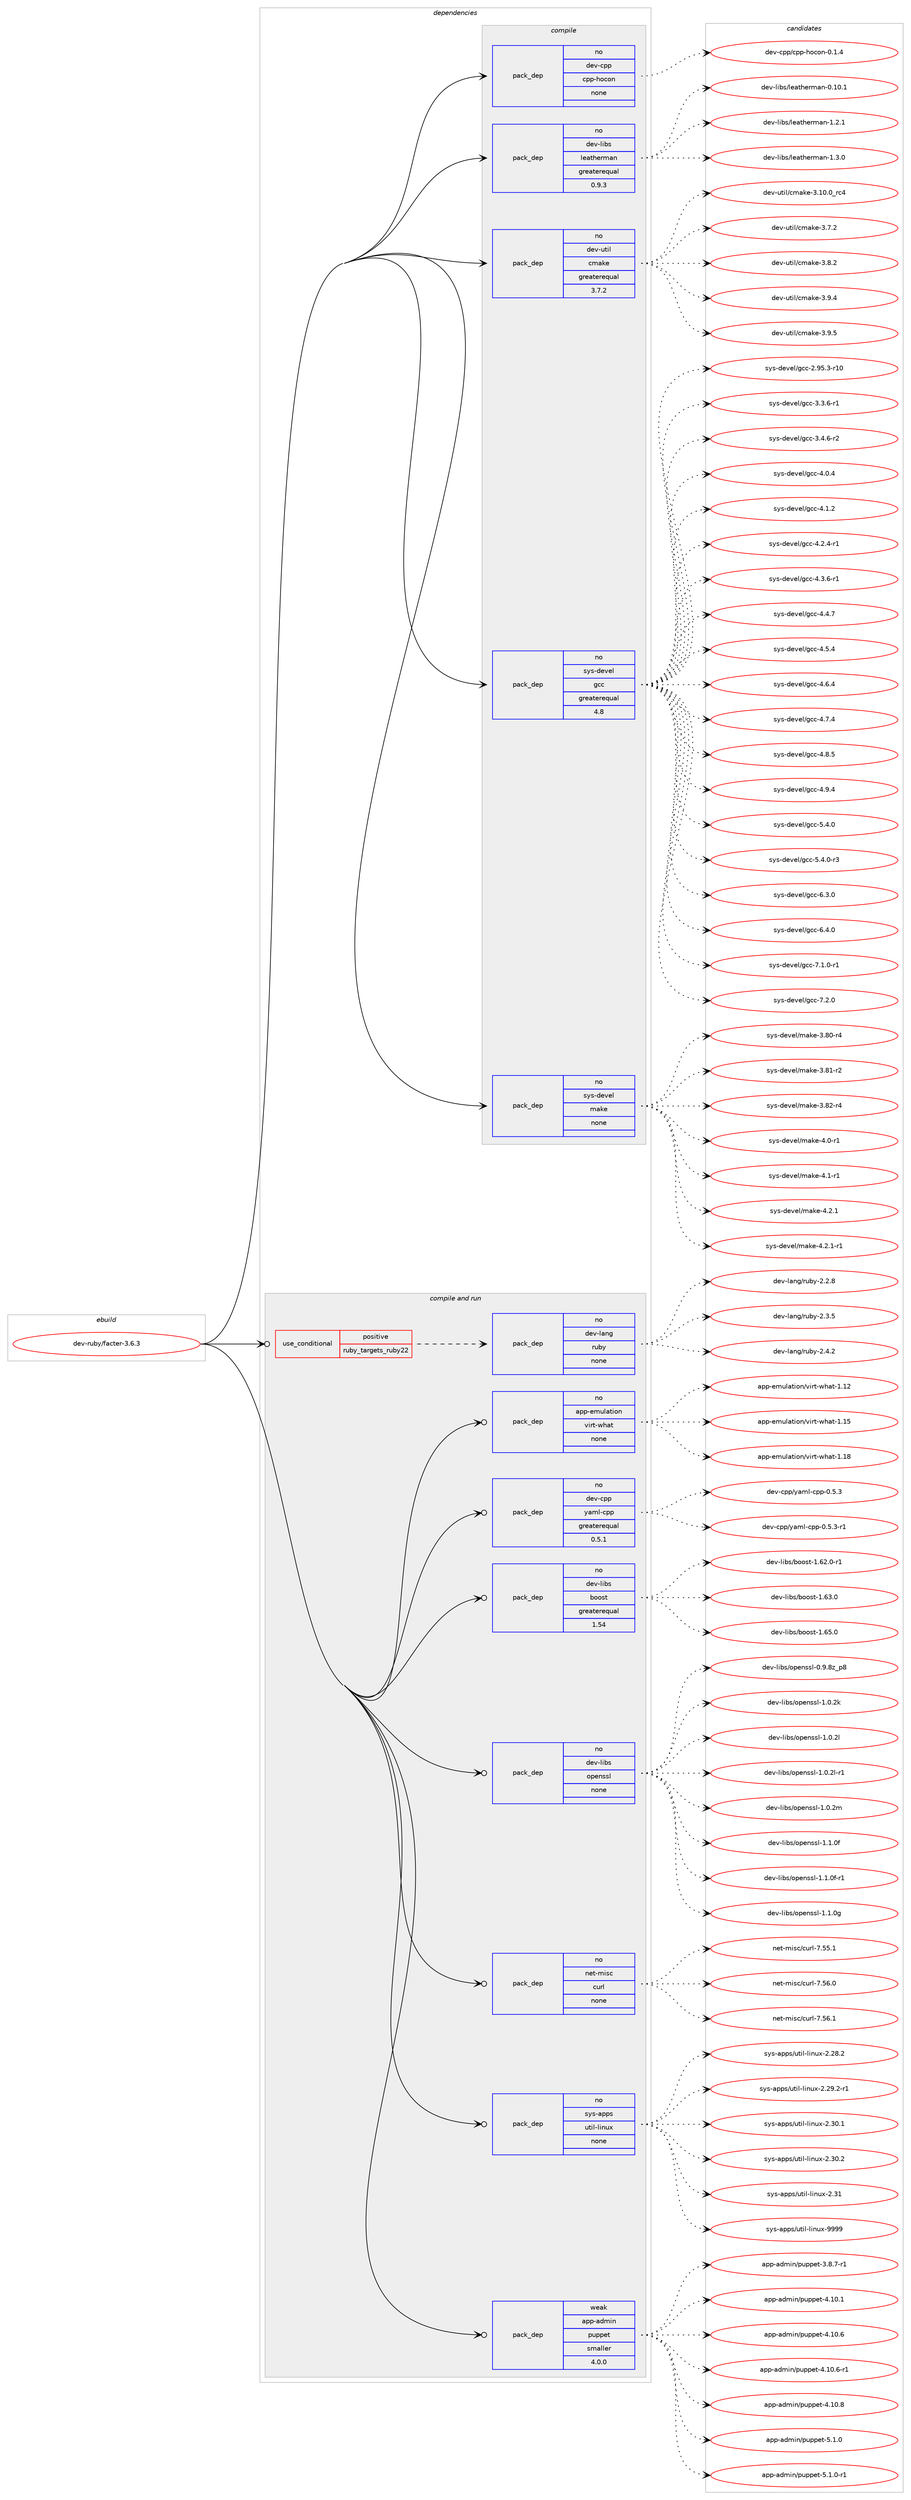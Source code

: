 digraph prolog {

# *************
# Graph options
# *************

newrank=true;
concentrate=true;
compound=true;
graph [rankdir=LR,fontname=Helvetica,fontsize=10,ranksep=1.5];#, ranksep=2.5, nodesep=0.2];
edge  [arrowhead=vee];
node  [fontname=Helvetica,fontsize=10];

# **********
# The ebuild
# **********

subgraph cluster_leftcol {
color=gray;
rank=same;
label=<<i>ebuild</i>>;
id [label="dev-ruby/facter-3.6.3", color=red, width=4, href="../dev-ruby/facter-3.6.3.svg"];
}

# ****************
# The dependencies
# ****************

subgraph cluster_midcol {
color=gray;
label=<<i>dependencies</i>>;
subgraph cluster_compile {
fillcolor="#eeeeee";
style=filled;
label=<<i>compile</i>>;
subgraph pack176892 {
dependency237479 [label=<<TABLE BORDER="0" CELLBORDER="1" CELLSPACING="0" CELLPADDING="4" WIDTH="220"><TR><TD ROWSPAN="6" CELLPADDING="30">pack_dep</TD></TR><TR><TD WIDTH="110">no</TD></TR><TR><TD>dev-cpp</TD></TR><TR><TD>cpp-hocon</TD></TR><TR><TD>none</TD></TR><TR><TD></TD></TR></TABLE>>, shape=none, color=blue];
}
id:e -> dependency237479:w [weight=20,style="solid",arrowhead="vee"];
subgraph pack176893 {
dependency237480 [label=<<TABLE BORDER="0" CELLBORDER="1" CELLSPACING="0" CELLPADDING="4" WIDTH="220"><TR><TD ROWSPAN="6" CELLPADDING="30">pack_dep</TD></TR><TR><TD WIDTH="110">no</TD></TR><TR><TD>dev-libs</TD></TR><TR><TD>leatherman</TD></TR><TR><TD>greaterequal</TD></TR><TR><TD>0.9.3</TD></TR></TABLE>>, shape=none, color=blue];
}
id:e -> dependency237480:w [weight=20,style="solid",arrowhead="vee"];
subgraph pack176894 {
dependency237481 [label=<<TABLE BORDER="0" CELLBORDER="1" CELLSPACING="0" CELLPADDING="4" WIDTH="220"><TR><TD ROWSPAN="6" CELLPADDING="30">pack_dep</TD></TR><TR><TD WIDTH="110">no</TD></TR><TR><TD>dev-util</TD></TR><TR><TD>cmake</TD></TR><TR><TD>greaterequal</TD></TR><TR><TD>3.7.2</TD></TR></TABLE>>, shape=none, color=blue];
}
id:e -> dependency237481:w [weight=20,style="solid",arrowhead="vee"];
subgraph pack176895 {
dependency237482 [label=<<TABLE BORDER="0" CELLBORDER="1" CELLSPACING="0" CELLPADDING="4" WIDTH="220"><TR><TD ROWSPAN="6" CELLPADDING="30">pack_dep</TD></TR><TR><TD WIDTH="110">no</TD></TR><TR><TD>sys-devel</TD></TR><TR><TD>gcc</TD></TR><TR><TD>greaterequal</TD></TR><TR><TD>4.8</TD></TR></TABLE>>, shape=none, color=blue];
}
id:e -> dependency237482:w [weight=20,style="solid",arrowhead="vee"];
subgraph pack176896 {
dependency237483 [label=<<TABLE BORDER="0" CELLBORDER="1" CELLSPACING="0" CELLPADDING="4" WIDTH="220"><TR><TD ROWSPAN="6" CELLPADDING="30">pack_dep</TD></TR><TR><TD WIDTH="110">no</TD></TR><TR><TD>sys-devel</TD></TR><TR><TD>make</TD></TR><TR><TD>none</TD></TR><TR><TD></TD></TR></TABLE>>, shape=none, color=blue];
}
id:e -> dependency237483:w [weight=20,style="solid",arrowhead="vee"];
}
subgraph cluster_compileandrun {
fillcolor="#eeeeee";
style=filled;
label=<<i>compile and run</i>>;
subgraph cond56510 {
dependency237484 [label=<<TABLE BORDER="0" CELLBORDER="1" CELLSPACING="0" CELLPADDING="4"><TR><TD ROWSPAN="3" CELLPADDING="10">use_conditional</TD></TR><TR><TD>positive</TD></TR><TR><TD>ruby_targets_ruby22</TD></TR></TABLE>>, shape=none, color=red];
subgraph pack176897 {
dependency237485 [label=<<TABLE BORDER="0" CELLBORDER="1" CELLSPACING="0" CELLPADDING="4" WIDTH="220"><TR><TD ROWSPAN="6" CELLPADDING="30">pack_dep</TD></TR><TR><TD WIDTH="110">no</TD></TR><TR><TD>dev-lang</TD></TR><TR><TD>ruby</TD></TR><TR><TD>none</TD></TR><TR><TD></TD></TR></TABLE>>, shape=none, color=blue];
}
dependency237484:e -> dependency237485:w [weight=20,style="dashed",arrowhead="vee"];
}
id:e -> dependency237484:w [weight=20,style="solid",arrowhead="odotvee"];
subgraph pack176898 {
dependency237486 [label=<<TABLE BORDER="0" CELLBORDER="1" CELLSPACING="0" CELLPADDING="4" WIDTH="220"><TR><TD ROWSPAN="6" CELLPADDING="30">pack_dep</TD></TR><TR><TD WIDTH="110">no</TD></TR><TR><TD>app-emulation</TD></TR><TR><TD>virt-what</TD></TR><TR><TD>none</TD></TR><TR><TD></TD></TR></TABLE>>, shape=none, color=blue];
}
id:e -> dependency237486:w [weight=20,style="solid",arrowhead="odotvee"];
subgraph pack176899 {
dependency237487 [label=<<TABLE BORDER="0" CELLBORDER="1" CELLSPACING="0" CELLPADDING="4" WIDTH="220"><TR><TD ROWSPAN="6" CELLPADDING="30">pack_dep</TD></TR><TR><TD WIDTH="110">no</TD></TR><TR><TD>dev-cpp</TD></TR><TR><TD>yaml-cpp</TD></TR><TR><TD>greaterequal</TD></TR><TR><TD>0.5.1</TD></TR></TABLE>>, shape=none, color=blue];
}
id:e -> dependency237487:w [weight=20,style="solid",arrowhead="odotvee"];
subgraph pack176900 {
dependency237488 [label=<<TABLE BORDER="0" CELLBORDER="1" CELLSPACING="0" CELLPADDING="4" WIDTH="220"><TR><TD ROWSPAN="6" CELLPADDING="30">pack_dep</TD></TR><TR><TD WIDTH="110">no</TD></TR><TR><TD>dev-libs</TD></TR><TR><TD>boost</TD></TR><TR><TD>greaterequal</TD></TR><TR><TD>1.54</TD></TR></TABLE>>, shape=none, color=blue];
}
id:e -> dependency237488:w [weight=20,style="solid",arrowhead="odotvee"];
subgraph pack176901 {
dependency237489 [label=<<TABLE BORDER="0" CELLBORDER="1" CELLSPACING="0" CELLPADDING="4" WIDTH="220"><TR><TD ROWSPAN="6" CELLPADDING="30">pack_dep</TD></TR><TR><TD WIDTH="110">no</TD></TR><TR><TD>dev-libs</TD></TR><TR><TD>openssl</TD></TR><TR><TD>none</TD></TR><TR><TD></TD></TR></TABLE>>, shape=none, color=blue];
}
id:e -> dependency237489:w [weight=20,style="solid",arrowhead="odotvee"];
subgraph pack176902 {
dependency237490 [label=<<TABLE BORDER="0" CELLBORDER="1" CELLSPACING="0" CELLPADDING="4" WIDTH="220"><TR><TD ROWSPAN="6" CELLPADDING="30">pack_dep</TD></TR><TR><TD WIDTH="110">no</TD></TR><TR><TD>net-misc</TD></TR><TR><TD>curl</TD></TR><TR><TD>none</TD></TR><TR><TD></TD></TR></TABLE>>, shape=none, color=blue];
}
id:e -> dependency237490:w [weight=20,style="solid",arrowhead="odotvee"];
subgraph pack176903 {
dependency237491 [label=<<TABLE BORDER="0" CELLBORDER="1" CELLSPACING="0" CELLPADDING="4" WIDTH="220"><TR><TD ROWSPAN="6" CELLPADDING="30">pack_dep</TD></TR><TR><TD WIDTH="110">no</TD></TR><TR><TD>sys-apps</TD></TR><TR><TD>util-linux</TD></TR><TR><TD>none</TD></TR><TR><TD></TD></TR></TABLE>>, shape=none, color=blue];
}
id:e -> dependency237491:w [weight=20,style="solid",arrowhead="odotvee"];
subgraph pack176904 {
dependency237492 [label=<<TABLE BORDER="0" CELLBORDER="1" CELLSPACING="0" CELLPADDING="4" WIDTH="220"><TR><TD ROWSPAN="6" CELLPADDING="30">pack_dep</TD></TR><TR><TD WIDTH="110">weak</TD></TR><TR><TD>app-admin</TD></TR><TR><TD>puppet</TD></TR><TR><TD>smaller</TD></TR><TR><TD>4.0.0</TD></TR></TABLE>>, shape=none, color=blue];
}
id:e -> dependency237492:w [weight=20,style="solid",arrowhead="odotvee"];
}
subgraph cluster_run {
fillcolor="#eeeeee";
style=filled;
label=<<i>run</i>>;
}
}

# **************
# The candidates
# **************

subgraph cluster_choices {
rank=same;
color=gray;
label=<<i>candidates</i>>;

subgraph choice176892 {
color=black;
nodesep=1;
choice100101118459911211247991121124510411199111110454846494652 [label="dev-cpp/cpp-hocon-0.1.4", color=red, width=4,href="../dev-cpp/cpp-hocon-0.1.4.svg"];
dependency237479:e -> choice100101118459911211247991121124510411199111110454846494652:w [style=dotted,weight="100"];
}
subgraph choice176893 {
color=black;
nodesep=1;
choice100101118451081059811547108101971161041011141099711045484649484649 [label="dev-libs/leatherman-0.10.1", color=red, width=4,href="../dev-libs/leatherman-0.10.1.svg"];
choice1001011184510810598115471081019711610410111410997110454946504649 [label="dev-libs/leatherman-1.2.1", color=red, width=4,href="../dev-libs/leatherman-1.2.1.svg"];
choice1001011184510810598115471081019711610410111410997110454946514648 [label="dev-libs/leatherman-1.3.0", color=red, width=4,href="../dev-libs/leatherman-1.3.0.svg"];
dependency237480:e -> choice100101118451081059811547108101971161041011141099711045484649484649:w [style=dotted,weight="100"];
dependency237480:e -> choice1001011184510810598115471081019711610410111410997110454946504649:w [style=dotted,weight="100"];
dependency237480:e -> choice1001011184510810598115471081019711610410111410997110454946514648:w [style=dotted,weight="100"];
}
subgraph choice176894 {
color=black;
nodesep=1;
choice1001011184511711610510847991099710710145514649484648951149952 [label="dev-util/cmake-3.10.0_rc4", color=red, width=4,href="../dev-util/cmake-3.10.0_rc4.svg"];
choice10010111845117116105108479910997107101455146554650 [label="dev-util/cmake-3.7.2", color=red, width=4,href="../dev-util/cmake-3.7.2.svg"];
choice10010111845117116105108479910997107101455146564650 [label="dev-util/cmake-3.8.2", color=red, width=4,href="../dev-util/cmake-3.8.2.svg"];
choice10010111845117116105108479910997107101455146574652 [label="dev-util/cmake-3.9.4", color=red, width=4,href="../dev-util/cmake-3.9.4.svg"];
choice10010111845117116105108479910997107101455146574653 [label="dev-util/cmake-3.9.5", color=red, width=4,href="../dev-util/cmake-3.9.5.svg"];
dependency237481:e -> choice1001011184511711610510847991099710710145514649484648951149952:w [style=dotted,weight="100"];
dependency237481:e -> choice10010111845117116105108479910997107101455146554650:w [style=dotted,weight="100"];
dependency237481:e -> choice10010111845117116105108479910997107101455146564650:w [style=dotted,weight="100"];
dependency237481:e -> choice10010111845117116105108479910997107101455146574652:w [style=dotted,weight="100"];
dependency237481:e -> choice10010111845117116105108479910997107101455146574653:w [style=dotted,weight="100"];
}
subgraph choice176895 {
color=black;
nodesep=1;
choice1151211154510010111810110847103999945504657534651451144948 [label="sys-devel/gcc-2.95.3-r10", color=red, width=4,href="../sys-devel/gcc-2.95.3-r10.svg"];
choice115121115451001011181011084710399994551465146544511449 [label="sys-devel/gcc-3.3.6-r1", color=red, width=4,href="../sys-devel/gcc-3.3.6-r1.svg"];
choice115121115451001011181011084710399994551465246544511450 [label="sys-devel/gcc-3.4.6-r2", color=red, width=4,href="../sys-devel/gcc-3.4.6-r2.svg"];
choice11512111545100101118101108471039999455246484652 [label="sys-devel/gcc-4.0.4", color=red, width=4,href="../sys-devel/gcc-4.0.4.svg"];
choice11512111545100101118101108471039999455246494650 [label="sys-devel/gcc-4.1.2", color=red, width=4,href="../sys-devel/gcc-4.1.2.svg"];
choice115121115451001011181011084710399994552465046524511449 [label="sys-devel/gcc-4.2.4-r1", color=red, width=4,href="../sys-devel/gcc-4.2.4-r1.svg"];
choice115121115451001011181011084710399994552465146544511449 [label="sys-devel/gcc-4.3.6-r1", color=red, width=4,href="../sys-devel/gcc-4.3.6-r1.svg"];
choice11512111545100101118101108471039999455246524655 [label="sys-devel/gcc-4.4.7", color=red, width=4,href="../sys-devel/gcc-4.4.7.svg"];
choice11512111545100101118101108471039999455246534652 [label="sys-devel/gcc-4.5.4", color=red, width=4,href="../sys-devel/gcc-4.5.4.svg"];
choice11512111545100101118101108471039999455246544652 [label="sys-devel/gcc-4.6.4", color=red, width=4,href="../sys-devel/gcc-4.6.4.svg"];
choice11512111545100101118101108471039999455246554652 [label="sys-devel/gcc-4.7.4", color=red, width=4,href="../sys-devel/gcc-4.7.4.svg"];
choice11512111545100101118101108471039999455246564653 [label="sys-devel/gcc-4.8.5", color=red, width=4,href="../sys-devel/gcc-4.8.5.svg"];
choice11512111545100101118101108471039999455246574652 [label="sys-devel/gcc-4.9.4", color=red, width=4,href="../sys-devel/gcc-4.9.4.svg"];
choice11512111545100101118101108471039999455346524648 [label="sys-devel/gcc-5.4.0", color=red, width=4,href="../sys-devel/gcc-5.4.0.svg"];
choice115121115451001011181011084710399994553465246484511451 [label="sys-devel/gcc-5.4.0-r3", color=red, width=4,href="../sys-devel/gcc-5.4.0-r3.svg"];
choice11512111545100101118101108471039999455446514648 [label="sys-devel/gcc-6.3.0", color=red, width=4,href="../sys-devel/gcc-6.3.0.svg"];
choice11512111545100101118101108471039999455446524648 [label="sys-devel/gcc-6.4.0", color=red, width=4,href="../sys-devel/gcc-6.4.0.svg"];
choice115121115451001011181011084710399994555464946484511449 [label="sys-devel/gcc-7.1.0-r1", color=red, width=4,href="../sys-devel/gcc-7.1.0-r1.svg"];
choice11512111545100101118101108471039999455546504648 [label="sys-devel/gcc-7.2.0", color=red, width=4,href="../sys-devel/gcc-7.2.0.svg"];
dependency237482:e -> choice1151211154510010111810110847103999945504657534651451144948:w [style=dotted,weight="100"];
dependency237482:e -> choice115121115451001011181011084710399994551465146544511449:w [style=dotted,weight="100"];
dependency237482:e -> choice115121115451001011181011084710399994551465246544511450:w [style=dotted,weight="100"];
dependency237482:e -> choice11512111545100101118101108471039999455246484652:w [style=dotted,weight="100"];
dependency237482:e -> choice11512111545100101118101108471039999455246494650:w [style=dotted,weight="100"];
dependency237482:e -> choice115121115451001011181011084710399994552465046524511449:w [style=dotted,weight="100"];
dependency237482:e -> choice115121115451001011181011084710399994552465146544511449:w [style=dotted,weight="100"];
dependency237482:e -> choice11512111545100101118101108471039999455246524655:w [style=dotted,weight="100"];
dependency237482:e -> choice11512111545100101118101108471039999455246534652:w [style=dotted,weight="100"];
dependency237482:e -> choice11512111545100101118101108471039999455246544652:w [style=dotted,weight="100"];
dependency237482:e -> choice11512111545100101118101108471039999455246554652:w [style=dotted,weight="100"];
dependency237482:e -> choice11512111545100101118101108471039999455246564653:w [style=dotted,weight="100"];
dependency237482:e -> choice11512111545100101118101108471039999455246574652:w [style=dotted,weight="100"];
dependency237482:e -> choice11512111545100101118101108471039999455346524648:w [style=dotted,weight="100"];
dependency237482:e -> choice115121115451001011181011084710399994553465246484511451:w [style=dotted,weight="100"];
dependency237482:e -> choice11512111545100101118101108471039999455446514648:w [style=dotted,weight="100"];
dependency237482:e -> choice11512111545100101118101108471039999455446524648:w [style=dotted,weight="100"];
dependency237482:e -> choice115121115451001011181011084710399994555464946484511449:w [style=dotted,weight="100"];
dependency237482:e -> choice11512111545100101118101108471039999455546504648:w [style=dotted,weight="100"];
}
subgraph choice176896 {
color=black;
nodesep=1;
choice11512111545100101118101108471099710710145514656484511452 [label="sys-devel/make-3.80-r4", color=red, width=4,href="../sys-devel/make-3.80-r4.svg"];
choice11512111545100101118101108471099710710145514656494511450 [label="sys-devel/make-3.81-r2", color=red, width=4,href="../sys-devel/make-3.81-r2.svg"];
choice11512111545100101118101108471099710710145514656504511452 [label="sys-devel/make-3.82-r4", color=red, width=4,href="../sys-devel/make-3.82-r4.svg"];
choice115121115451001011181011084710997107101455246484511449 [label="sys-devel/make-4.0-r1", color=red, width=4,href="../sys-devel/make-4.0-r1.svg"];
choice115121115451001011181011084710997107101455246494511449 [label="sys-devel/make-4.1-r1", color=red, width=4,href="../sys-devel/make-4.1-r1.svg"];
choice115121115451001011181011084710997107101455246504649 [label="sys-devel/make-4.2.1", color=red, width=4,href="../sys-devel/make-4.2.1.svg"];
choice1151211154510010111810110847109971071014552465046494511449 [label="sys-devel/make-4.2.1-r1", color=red, width=4,href="../sys-devel/make-4.2.1-r1.svg"];
dependency237483:e -> choice11512111545100101118101108471099710710145514656484511452:w [style=dotted,weight="100"];
dependency237483:e -> choice11512111545100101118101108471099710710145514656494511450:w [style=dotted,weight="100"];
dependency237483:e -> choice11512111545100101118101108471099710710145514656504511452:w [style=dotted,weight="100"];
dependency237483:e -> choice115121115451001011181011084710997107101455246484511449:w [style=dotted,weight="100"];
dependency237483:e -> choice115121115451001011181011084710997107101455246494511449:w [style=dotted,weight="100"];
dependency237483:e -> choice115121115451001011181011084710997107101455246504649:w [style=dotted,weight="100"];
dependency237483:e -> choice1151211154510010111810110847109971071014552465046494511449:w [style=dotted,weight="100"];
}
subgraph choice176897 {
color=black;
nodesep=1;
choice10010111845108971101034711411798121455046504656 [label="dev-lang/ruby-2.2.8", color=red, width=4,href="../dev-lang/ruby-2.2.8.svg"];
choice10010111845108971101034711411798121455046514653 [label="dev-lang/ruby-2.3.5", color=red, width=4,href="../dev-lang/ruby-2.3.5.svg"];
choice10010111845108971101034711411798121455046524650 [label="dev-lang/ruby-2.4.2", color=red, width=4,href="../dev-lang/ruby-2.4.2.svg"];
dependency237485:e -> choice10010111845108971101034711411798121455046504656:w [style=dotted,weight="100"];
dependency237485:e -> choice10010111845108971101034711411798121455046514653:w [style=dotted,weight="100"];
dependency237485:e -> choice10010111845108971101034711411798121455046524650:w [style=dotted,weight="100"];
}
subgraph choice176898 {
color=black;
nodesep=1;
choice9711211245101109117108971161051111104711810511411645119104971164549464950 [label="app-emulation/virt-what-1.12", color=red, width=4,href="../app-emulation/virt-what-1.12.svg"];
choice9711211245101109117108971161051111104711810511411645119104971164549464953 [label="app-emulation/virt-what-1.15", color=red, width=4,href="../app-emulation/virt-what-1.15.svg"];
choice9711211245101109117108971161051111104711810511411645119104971164549464956 [label="app-emulation/virt-what-1.18", color=red, width=4,href="../app-emulation/virt-what-1.18.svg"];
dependency237486:e -> choice9711211245101109117108971161051111104711810511411645119104971164549464950:w [style=dotted,weight="100"];
dependency237486:e -> choice9711211245101109117108971161051111104711810511411645119104971164549464953:w [style=dotted,weight="100"];
dependency237486:e -> choice9711211245101109117108971161051111104711810511411645119104971164549464956:w [style=dotted,weight="100"];
}
subgraph choice176899 {
color=black;
nodesep=1;
choice100101118459911211247121971091084599112112454846534651 [label="dev-cpp/yaml-cpp-0.5.3", color=red, width=4,href="../dev-cpp/yaml-cpp-0.5.3.svg"];
choice1001011184599112112471219710910845991121124548465346514511449 [label="dev-cpp/yaml-cpp-0.5.3-r1", color=red, width=4,href="../dev-cpp/yaml-cpp-0.5.3-r1.svg"];
dependency237487:e -> choice100101118459911211247121971091084599112112454846534651:w [style=dotted,weight="100"];
dependency237487:e -> choice1001011184599112112471219710910845991121124548465346514511449:w [style=dotted,weight="100"];
}
subgraph choice176900 {
color=black;
nodesep=1;
choice10010111845108105981154798111111115116454946545046484511449 [label="dev-libs/boost-1.62.0-r1", color=red, width=4,href="../dev-libs/boost-1.62.0-r1.svg"];
choice1001011184510810598115479811111111511645494654514648 [label="dev-libs/boost-1.63.0", color=red, width=4,href="../dev-libs/boost-1.63.0.svg"];
choice1001011184510810598115479811111111511645494654534648 [label="dev-libs/boost-1.65.0", color=red, width=4,href="../dev-libs/boost-1.65.0.svg"];
dependency237488:e -> choice10010111845108105981154798111111115116454946545046484511449:w [style=dotted,weight="100"];
dependency237488:e -> choice1001011184510810598115479811111111511645494654514648:w [style=dotted,weight="100"];
dependency237488:e -> choice1001011184510810598115479811111111511645494654534648:w [style=dotted,weight="100"];
}
subgraph choice176901 {
color=black;
nodesep=1;
choice1001011184510810598115471111121011101151151084548465746561229511256 [label="dev-libs/openssl-0.9.8z_p8", color=red, width=4,href="../dev-libs/openssl-0.9.8z_p8.svg"];
choice100101118451081059811547111112101110115115108454946484650107 [label="dev-libs/openssl-1.0.2k", color=red, width=4,href="../dev-libs/openssl-1.0.2k.svg"];
choice100101118451081059811547111112101110115115108454946484650108 [label="dev-libs/openssl-1.0.2l", color=red, width=4,href="../dev-libs/openssl-1.0.2l.svg"];
choice1001011184510810598115471111121011101151151084549464846501084511449 [label="dev-libs/openssl-1.0.2l-r1", color=red, width=4,href="../dev-libs/openssl-1.0.2l-r1.svg"];
choice100101118451081059811547111112101110115115108454946484650109 [label="dev-libs/openssl-1.0.2m", color=red, width=4,href="../dev-libs/openssl-1.0.2m.svg"];
choice100101118451081059811547111112101110115115108454946494648102 [label="dev-libs/openssl-1.1.0f", color=red, width=4,href="../dev-libs/openssl-1.1.0f.svg"];
choice1001011184510810598115471111121011101151151084549464946481024511449 [label="dev-libs/openssl-1.1.0f-r1", color=red, width=4,href="../dev-libs/openssl-1.1.0f-r1.svg"];
choice100101118451081059811547111112101110115115108454946494648103 [label="dev-libs/openssl-1.1.0g", color=red, width=4,href="../dev-libs/openssl-1.1.0g.svg"];
dependency237489:e -> choice1001011184510810598115471111121011101151151084548465746561229511256:w [style=dotted,weight="100"];
dependency237489:e -> choice100101118451081059811547111112101110115115108454946484650107:w [style=dotted,weight="100"];
dependency237489:e -> choice100101118451081059811547111112101110115115108454946484650108:w [style=dotted,weight="100"];
dependency237489:e -> choice1001011184510810598115471111121011101151151084549464846501084511449:w [style=dotted,weight="100"];
dependency237489:e -> choice100101118451081059811547111112101110115115108454946484650109:w [style=dotted,weight="100"];
dependency237489:e -> choice100101118451081059811547111112101110115115108454946494648102:w [style=dotted,weight="100"];
dependency237489:e -> choice1001011184510810598115471111121011101151151084549464946481024511449:w [style=dotted,weight="100"];
dependency237489:e -> choice100101118451081059811547111112101110115115108454946494648103:w [style=dotted,weight="100"];
}
subgraph choice176902 {
color=black;
nodesep=1;
choice1101011164510910511599479911711410845554653534649 [label="net-misc/curl-7.55.1", color=red, width=4,href="../net-misc/curl-7.55.1.svg"];
choice1101011164510910511599479911711410845554653544648 [label="net-misc/curl-7.56.0", color=red, width=4,href="../net-misc/curl-7.56.0.svg"];
choice1101011164510910511599479911711410845554653544649 [label="net-misc/curl-7.56.1", color=red, width=4,href="../net-misc/curl-7.56.1.svg"];
dependency237490:e -> choice1101011164510910511599479911711410845554653534649:w [style=dotted,weight="100"];
dependency237490:e -> choice1101011164510910511599479911711410845554653544648:w [style=dotted,weight="100"];
dependency237490:e -> choice1101011164510910511599479911711410845554653544649:w [style=dotted,weight="100"];
}
subgraph choice176903 {
color=black;
nodesep=1;
choice1151211154597112112115471171161051084510810511011712045504650564650 [label="sys-apps/util-linux-2.28.2", color=red, width=4,href="../sys-apps/util-linux-2.28.2.svg"];
choice11512111545971121121154711711610510845108105110117120455046505746504511449 [label="sys-apps/util-linux-2.29.2-r1", color=red, width=4,href="../sys-apps/util-linux-2.29.2-r1.svg"];
choice1151211154597112112115471171161051084510810511011712045504651484649 [label="sys-apps/util-linux-2.30.1", color=red, width=4,href="../sys-apps/util-linux-2.30.1.svg"];
choice1151211154597112112115471171161051084510810511011712045504651484650 [label="sys-apps/util-linux-2.30.2", color=red, width=4,href="../sys-apps/util-linux-2.30.2.svg"];
choice115121115459711211211547117116105108451081051101171204550465149 [label="sys-apps/util-linux-2.31", color=red, width=4,href="../sys-apps/util-linux-2.31.svg"];
choice115121115459711211211547117116105108451081051101171204557575757 [label="sys-apps/util-linux-9999", color=red, width=4,href="../sys-apps/util-linux-9999.svg"];
dependency237491:e -> choice1151211154597112112115471171161051084510810511011712045504650564650:w [style=dotted,weight="100"];
dependency237491:e -> choice11512111545971121121154711711610510845108105110117120455046505746504511449:w [style=dotted,weight="100"];
dependency237491:e -> choice1151211154597112112115471171161051084510810511011712045504651484649:w [style=dotted,weight="100"];
dependency237491:e -> choice1151211154597112112115471171161051084510810511011712045504651484650:w [style=dotted,weight="100"];
dependency237491:e -> choice115121115459711211211547117116105108451081051101171204550465149:w [style=dotted,weight="100"];
dependency237491:e -> choice115121115459711211211547117116105108451081051101171204557575757:w [style=dotted,weight="100"];
}
subgraph choice176904 {
color=black;
nodesep=1;
choice971121124597100109105110471121171121121011164551465646554511449 [label="app-admin/puppet-3.8.7-r1", color=red, width=4,href="../app-admin/puppet-3.8.7-r1.svg"];
choice9711211245971001091051104711211711211210111645524649484649 [label="app-admin/puppet-4.10.1", color=red, width=4,href="../app-admin/puppet-4.10.1.svg"];
choice9711211245971001091051104711211711211210111645524649484654 [label="app-admin/puppet-4.10.6", color=red, width=4,href="../app-admin/puppet-4.10.6.svg"];
choice97112112459710010910511047112117112112101116455246494846544511449 [label="app-admin/puppet-4.10.6-r1", color=red, width=4,href="../app-admin/puppet-4.10.6-r1.svg"];
choice9711211245971001091051104711211711211210111645524649484656 [label="app-admin/puppet-4.10.8", color=red, width=4,href="../app-admin/puppet-4.10.8.svg"];
choice97112112459710010910511047112117112112101116455346494648 [label="app-admin/puppet-5.1.0", color=red, width=4,href="../app-admin/puppet-5.1.0.svg"];
choice971121124597100109105110471121171121121011164553464946484511449 [label="app-admin/puppet-5.1.0-r1", color=red, width=4,href="../app-admin/puppet-5.1.0-r1.svg"];
dependency237492:e -> choice971121124597100109105110471121171121121011164551465646554511449:w [style=dotted,weight="100"];
dependency237492:e -> choice9711211245971001091051104711211711211210111645524649484649:w [style=dotted,weight="100"];
dependency237492:e -> choice9711211245971001091051104711211711211210111645524649484654:w [style=dotted,weight="100"];
dependency237492:e -> choice97112112459710010910511047112117112112101116455246494846544511449:w [style=dotted,weight="100"];
dependency237492:e -> choice9711211245971001091051104711211711211210111645524649484656:w [style=dotted,weight="100"];
dependency237492:e -> choice97112112459710010910511047112117112112101116455346494648:w [style=dotted,weight="100"];
dependency237492:e -> choice971121124597100109105110471121171121121011164553464946484511449:w [style=dotted,weight="100"];
}
}

}

